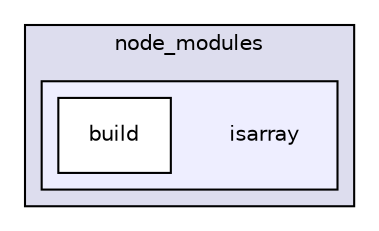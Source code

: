 digraph "gulp-src/node_modules/gulp-concat/node_modules/gulp-util/node_modules/multipipe/node_modules/duplexer2/node_modules/readable-stream/node_modules/isarray" {
  compound=true
  node [ fontsize="10", fontname="Helvetica"];
  edge [ labelfontsize="10", labelfontname="Helvetica"];
  subgraph clusterdir_37c1a086e3a7fee82ca12bcdeacb94d5 {
    graph [ bgcolor="#ddddee", pencolor="black", label="node_modules" fontname="Helvetica", fontsize="10", URL="dir_37c1a086e3a7fee82ca12bcdeacb94d5.html"]
  subgraph clusterdir_c07cb1900c14475ac3ef78b845601199 {
    graph [ bgcolor="#eeeeff", pencolor="black", label="" URL="dir_c07cb1900c14475ac3ef78b845601199.html"];
    dir_c07cb1900c14475ac3ef78b845601199 [shape=plaintext label="isarray"];
    dir_71e25e3a12e16c97984a172a5c02bbd8 [shape=box label="build" color="black" fillcolor="white" style="filled" URL="dir_71e25e3a12e16c97984a172a5c02bbd8.html"];
  }
  }
}
